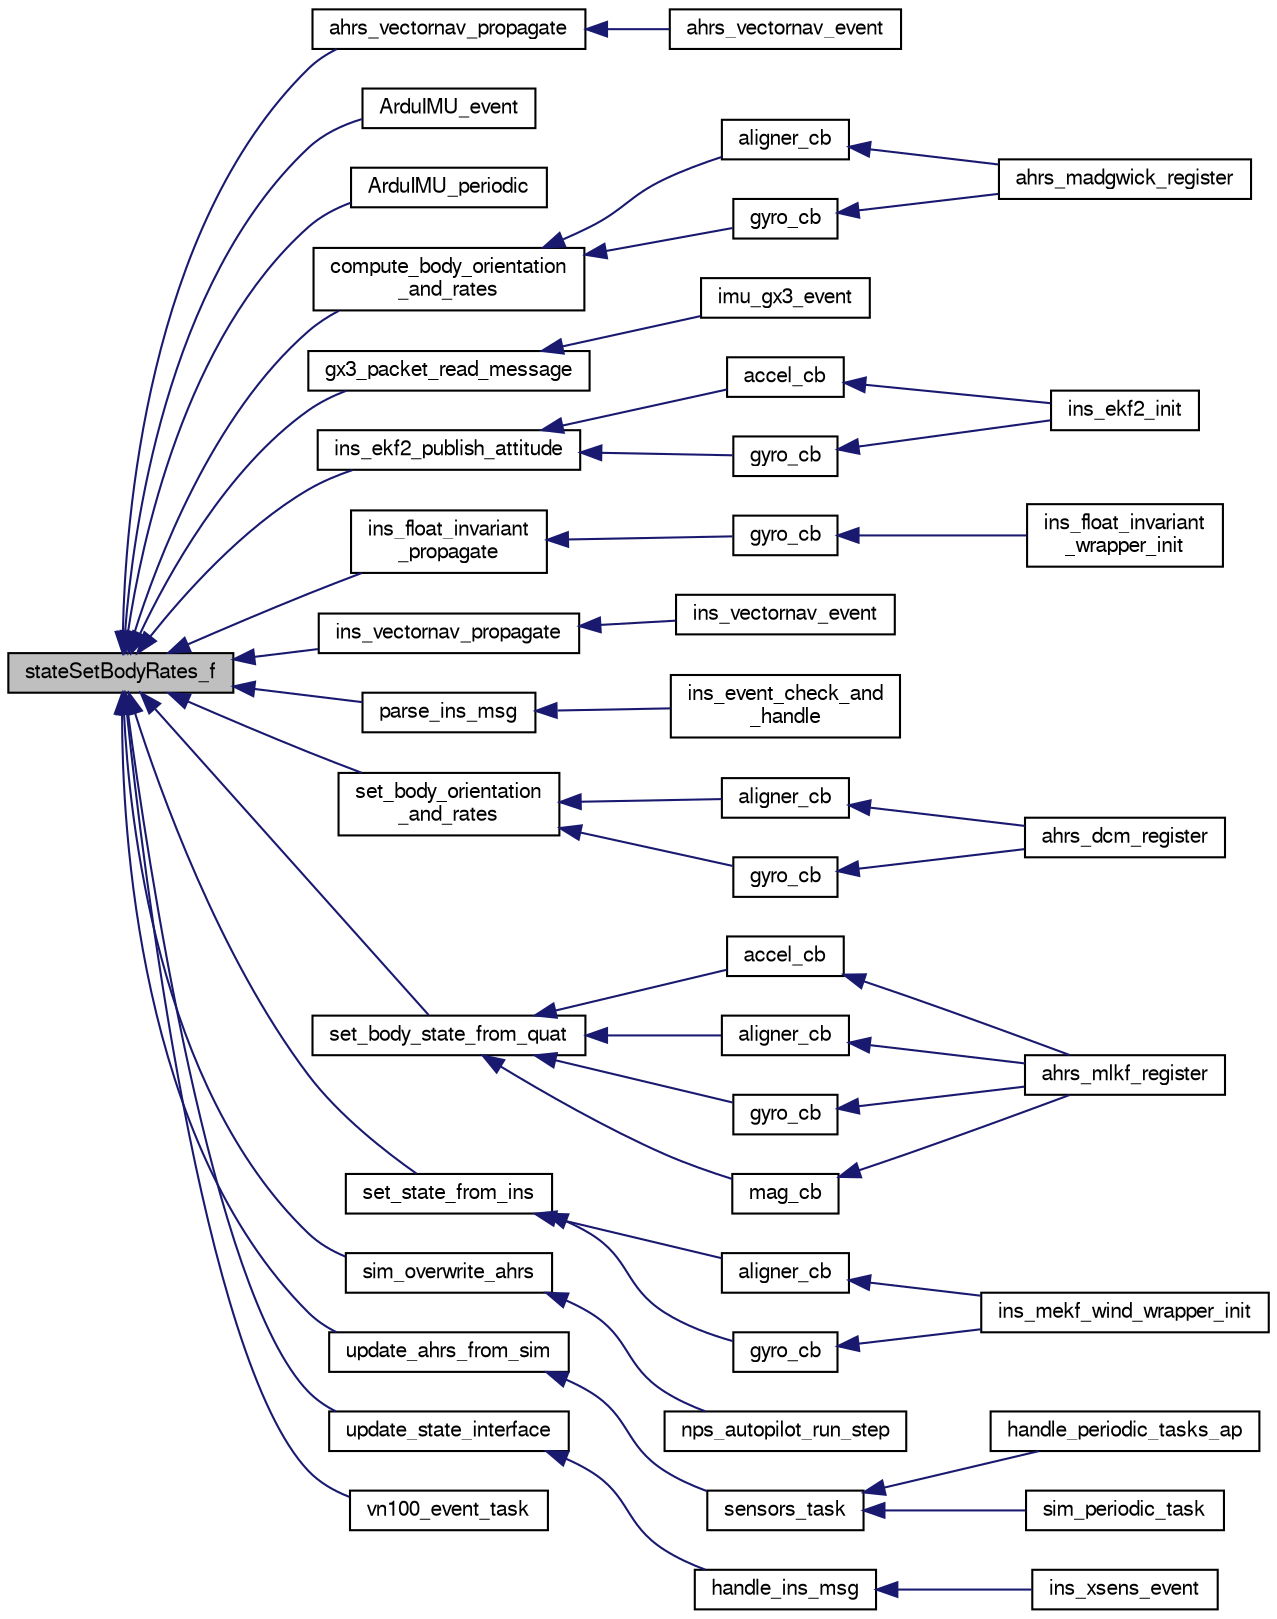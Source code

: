 digraph "stateSetBodyRates_f"
{
  edge [fontname="FreeSans",fontsize="10",labelfontname="FreeSans",labelfontsize="10"];
  node [fontname="FreeSans",fontsize="10",shape=record];
  rankdir="LR";
  Node1 [label="stateSetBodyRates_f",height=0.2,width=0.4,color="black", fillcolor="grey75", style="filled", fontcolor="black"];
  Node1 -> Node2 [dir="back",color="midnightblue",fontsize="10",style="solid",fontname="FreeSans"];
  Node2 [label="ahrs_vectornav_propagate",height=0.2,width=0.4,color="black", fillcolor="white", style="filled",URL="$ahrs__vectornav_8h.html#a372720f51165cb35510d524d12881555",tooltip="Read received data. "];
  Node2 -> Node3 [dir="back",color="midnightblue",fontsize="10",style="solid",fontname="FreeSans"];
  Node3 [label="ahrs_vectornav_event",height=0.2,width=0.4,color="black", fillcolor="white", style="filled",URL="$ahrs__vectornav_8h.html#a36bc2168f7e5f7d7a416978206b62098",tooltip="Event handling for Vectornav. "];
  Node1 -> Node4 [dir="back",color="midnightblue",fontsize="10",style="solid",fontname="FreeSans"];
  Node4 [label="ArduIMU_event",height=0.2,width=0.4,color="black", fillcolor="white", style="filled",URL="$modules_2ins_2ins__arduimu__basic_8c.html#a6f80e69d733254b945f208647409073f"];
  Node1 -> Node5 [dir="back",color="midnightblue",fontsize="10",style="solid",fontname="FreeSans"];
  Node5 [label="ArduIMU_periodic",height=0.2,width=0.4,color="black", fillcolor="white", style="filled",URL="$arch_2sim_2modules_2ins_2ins__arduimu__basic_8c.html#a9084095772fef629b46485b78cb1fd7a"];
  Node1 -> Node6 [dir="back",color="midnightblue",fontsize="10",style="solid",fontname="FreeSans"];
  Node6 [label="compute_body_orientation\l_and_rates",height=0.2,width=0.4,color="black", fillcolor="white", style="filled",URL="$ahrs__madgwick__wrapper_8c.html#a2e90a05e5a4ca369d0308bb72e68171d",tooltip="Compute body orientation and rates from imu orientation and rates. "];
  Node6 -> Node7 [dir="back",color="midnightblue",fontsize="10",style="solid",fontname="FreeSans"];
  Node7 [label="aligner_cb",height=0.2,width=0.4,color="black", fillcolor="white", style="filled",URL="$ahrs__madgwick__wrapper_8c.html#abb508f672663ab1485eae5b9e1799f21"];
  Node7 -> Node8 [dir="back",color="midnightblue",fontsize="10",style="solid",fontname="FreeSans"];
  Node8 [label="ahrs_madgwick_register",height=0.2,width=0.4,color="black", fillcolor="white", style="filled",URL="$ahrs__madgwick__wrapper_8h.html#aba61b0738249ab4a910d0b8b9c56a897"];
  Node6 -> Node9 [dir="back",color="midnightblue",fontsize="10",style="solid",fontname="FreeSans"];
  Node9 [label="gyro_cb",height=0.2,width=0.4,color="black", fillcolor="white", style="filled",URL="$ahrs__madgwick__wrapper_8c.html#a47e1ea35fdb43af72537c6c9f38b889d",tooltip="Call ahrs_madgwick_propagate on new gyro measurements. "];
  Node9 -> Node8 [dir="back",color="midnightblue",fontsize="10",style="solid",fontname="FreeSans"];
  Node1 -> Node10 [dir="back",color="midnightblue",fontsize="10",style="solid",fontname="FreeSans"];
  Node10 [label="gx3_packet_read_message",height=0.2,width=0.4,color="black", fillcolor="white", style="filled",URL="$ahrs__gx3_8h.html#acb7a83c7954119b08e90b88661889883"];
  Node10 -> Node11 [dir="back",color="midnightblue",fontsize="10",style="solid",fontname="FreeSans"];
  Node11 [label="imu_gx3_event",height=0.2,width=0.4,color="black", fillcolor="white", style="filled",URL="$ahrs__gx3_8h.html#aa9304b3a64697b585311bf38a4dc24ff"];
  Node1 -> Node12 [dir="back",color="midnightblue",fontsize="10",style="solid",fontname="FreeSans"];
  Node12 [label="ins_ekf2_publish_attitude",height=0.2,width=0.4,color="black", fillcolor="white", style="filled",URL="$ins__ekf2_8cpp.html#ad0d967646b2cb048323e8545662428ed",tooltip="Publish the attitude and get the new state Directly called after a succeslfull gyro+accel reading..."];
  Node12 -> Node13 [dir="back",color="midnightblue",fontsize="10",style="solid",fontname="FreeSans"];
  Node13 [label="accel_cb",height=0.2,width=0.4,color="black", fillcolor="white", style="filled",URL="$ins__ekf2_8cpp.html#aacd6b1869f263f90a6f1fbe777a87793"];
  Node13 -> Node14 [dir="back",color="midnightblue",fontsize="10",style="solid",fontname="FreeSans"];
  Node14 [label="ins_ekf2_init",height=0.2,width=0.4,color="black", fillcolor="white", style="filled",URL="$ins__ekf2_8h.html#a81ce9235d9748d33355fc0018197f4c4"];
  Node12 -> Node15 [dir="back",color="midnightblue",fontsize="10",style="solid",fontname="FreeSans"];
  Node15 [label="gyro_cb",height=0.2,width=0.4,color="black", fillcolor="white", style="filled",URL="$ins__ekf2_8cpp.html#a47e1ea35fdb43af72537c6c9f38b889d"];
  Node15 -> Node14 [dir="back",color="midnightblue",fontsize="10",style="solid",fontname="FreeSans"];
  Node1 -> Node16 [dir="back",color="midnightblue",fontsize="10",style="solid",fontname="FreeSans"];
  Node16 [label="ins_float_invariant\l_propagate",height=0.2,width=0.4,color="black", fillcolor="white", style="filled",URL="$ins__float__invariant_8h.html#a3295f5f304de90dd15c0465967c3b89f"];
  Node16 -> Node17 [dir="back",color="midnightblue",fontsize="10",style="solid",fontname="FreeSans"];
  Node17 [label="gyro_cb",height=0.2,width=0.4,color="black", fillcolor="white", style="filled",URL="$ins__float__invariant__wrapper_8c.html#a47e1ea35fdb43af72537c6c9f38b889d",tooltip="Call ins_float_invariant_propagate on new gyro measurements. "];
  Node17 -> Node18 [dir="back",color="midnightblue",fontsize="10",style="solid",fontname="FreeSans"];
  Node18 [label="ins_float_invariant\l_wrapper_init",height=0.2,width=0.4,color="black", fillcolor="white", style="filled",URL="$ins__float__invariant__wrapper_8h.html#abd4f3b0fcceec4de92a1ad9a7653c6f3"];
  Node1 -> Node19 [dir="back",color="midnightblue",fontsize="10",style="solid",fontname="FreeSans"];
  Node19 [label="ins_vectornav_propagate",height=0.2,width=0.4,color="black", fillcolor="white", style="filled",URL="$ins__vectornav_8h.html#a5e1e0a3cd2eead4dc89bec75e33e5618",tooltip="Propagate the received states into the vehicle state machine. "];
  Node19 -> Node20 [dir="back",color="midnightblue",fontsize="10",style="solid",fontname="FreeSans"];
  Node20 [label="ins_vectornav_event",height=0.2,width=0.4,color="black", fillcolor="white", style="filled",URL="$ins__vectornav_8h.html#abcd265b9bfefa88327260439223dba81",tooltip="Event handling for Vectornav. "];
  Node1 -> Node21 [dir="back",color="midnightblue",fontsize="10",style="solid",fontname="FreeSans"];
  Node21 [label="parse_ins_msg",height=0.2,width=0.4,color="black", fillcolor="white", style="filled",URL="$ins__module_8h.html#a8cb976f9e02352af6815c51a4b18faec"];
  Node21 -> Node22 [dir="back",color="midnightblue",fontsize="10",style="solid",fontname="FreeSans"];
  Node22 [label="ins_event_check_and\l_handle",height=0.2,width=0.4,color="black", fillcolor="white", style="filled",URL="$ins__module_8h.html#ac34266139fe4658afe3bd0992441431a",tooltip="!SITL "];
  Node1 -> Node23 [dir="back",color="midnightblue",fontsize="10",style="solid",fontname="FreeSans"];
  Node23 [label="set_body_orientation\l_and_rates",height=0.2,width=0.4,color="black", fillcolor="white", style="filled",URL="$ahrs__float__dcm__wrapper_8c.html#af37e584c40cc004e4db7af1151ff659e",tooltip="Compute body orientation and rates from imu orientation and rates. "];
  Node23 -> Node24 [dir="back",color="midnightblue",fontsize="10",style="solid",fontname="FreeSans"];
  Node24 [label="aligner_cb",height=0.2,width=0.4,color="black", fillcolor="white", style="filled",URL="$ahrs__float__dcm__wrapper_8c.html#abb508f672663ab1485eae5b9e1799f21"];
  Node24 -> Node25 [dir="back",color="midnightblue",fontsize="10",style="solid",fontname="FreeSans"];
  Node25 [label="ahrs_dcm_register",height=0.2,width=0.4,color="black", fillcolor="white", style="filled",URL="$ahrs__float__dcm__wrapper_8h.html#a18235ffdb70868861d5424fe8c4bafa5"];
  Node23 -> Node26 [dir="back",color="midnightblue",fontsize="10",style="solid",fontname="FreeSans"];
  Node26 [label="gyro_cb",height=0.2,width=0.4,color="black", fillcolor="white", style="filled",URL="$ahrs__float__dcm__wrapper_8c.html#a47e1ea35fdb43af72537c6c9f38b889d"];
  Node26 -> Node25 [dir="back",color="midnightblue",fontsize="10",style="solid",fontname="FreeSans"];
  Node1 -> Node27 [dir="back",color="midnightblue",fontsize="10",style="solid",fontname="FreeSans"];
  Node27 [label="set_body_state_from_quat",height=0.2,width=0.4,color="black", fillcolor="white", style="filled",URL="$ahrs__float__mlkf__wrapper_8c.html#abea8ede7c8ebc5179487d3464ab513bb",tooltip="Compute body orientation and rates from imu orientation and rates. "];
  Node27 -> Node28 [dir="back",color="midnightblue",fontsize="10",style="solid",fontname="FreeSans"];
  Node28 [label="accel_cb",height=0.2,width=0.4,color="black", fillcolor="white", style="filled",URL="$ahrs__float__mlkf__wrapper_8c.html#aacd6b1869f263f90a6f1fbe777a87793"];
  Node28 -> Node29 [dir="back",color="midnightblue",fontsize="10",style="solid",fontname="FreeSans"];
  Node29 [label="ahrs_mlkf_register",height=0.2,width=0.4,color="black", fillcolor="white", style="filled",URL="$ahrs__float__mlkf__wrapper_8h.html#adf9165ad7440f11e3dae35391f5844d6"];
  Node27 -> Node30 [dir="back",color="midnightblue",fontsize="10",style="solid",fontname="FreeSans"];
  Node30 [label="aligner_cb",height=0.2,width=0.4,color="black", fillcolor="white", style="filled",URL="$ahrs__float__mlkf__wrapper_8c.html#abb508f672663ab1485eae5b9e1799f21"];
  Node30 -> Node29 [dir="back",color="midnightblue",fontsize="10",style="solid",fontname="FreeSans"];
  Node27 -> Node31 [dir="back",color="midnightblue",fontsize="10",style="solid",fontname="FreeSans"];
  Node31 [label="gyro_cb",height=0.2,width=0.4,color="black", fillcolor="white", style="filled",URL="$ahrs__float__mlkf__wrapper_8c.html#a47e1ea35fdb43af72537c6c9f38b889d"];
  Node31 -> Node29 [dir="back",color="midnightblue",fontsize="10",style="solid",fontname="FreeSans"];
  Node27 -> Node32 [dir="back",color="midnightblue",fontsize="10",style="solid",fontname="FreeSans"];
  Node32 [label="mag_cb",height=0.2,width=0.4,color="black", fillcolor="white", style="filled",URL="$ahrs__float__mlkf__wrapper_8c.html#a49cc1e545848b85016af530049991c02"];
  Node32 -> Node29 [dir="back",color="midnightblue",fontsize="10",style="solid",fontname="FreeSans"];
  Node1 -> Node33 [dir="back",color="midnightblue",fontsize="10",style="solid",fontname="FreeSans"];
  Node33 [label="set_state_from_ins",height=0.2,width=0.4,color="black", fillcolor="white", style="filled",URL="$ins__mekf__wind__wrapper_8c.html#a83584ab974d0141a5807832d8d5f907a",tooltip="update state interface "];
  Node33 -> Node34 [dir="back",color="midnightblue",fontsize="10",style="solid",fontname="FreeSans"];
  Node34 [label="aligner_cb",height=0.2,width=0.4,color="black", fillcolor="white", style="filled",URL="$ins__mekf__wind__wrapper_8c.html#abb508f672663ab1485eae5b9e1799f21"];
  Node34 -> Node35 [dir="back",color="midnightblue",fontsize="10",style="solid",fontname="FreeSans"];
  Node35 [label="ins_mekf_wind_wrapper_init",height=0.2,width=0.4,color="black", fillcolor="white", style="filled",URL="$ins__mekf__wind__wrapper_8h.html#a7b3c1fefc89ec1a4ff25484626a02deb",tooltip="Init function. "];
  Node33 -> Node36 [dir="back",color="midnightblue",fontsize="10",style="solid",fontname="FreeSans"];
  Node36 [label="gyro_cb",height=0.2,width=0.4,color="black", fillcolor="white", style="filled",URL="$ins__mekf__wind__wrapper_8c.html#a47e1ea35fdb43af72537c6c9f38b889d",tooltip="Call ins_mekf_wind_propagate on new gyro measurements. "];
  Node36 -> Node35 [dir="back",color="midnightblue",fontsize="10",style="solid",fontname="FreeSans"];
  Node1 -> Node37 [dir="back",color="midnightblue",fontsize="10",style="solid",fontname="FreeSans"];
  Node37 [label="sim_overwrite_ahrs",height=0.2,width=0.4,color="black", fillcolor="white", style="filled",URL="$nps__autopilot__fixedwing_8c.html#abf3277c5d8e757db78d1d7d84cac144f"];
  Node37 -> Node38 [dir="back",color="midnightblue",fontsize="10",style="solid",fontname="FreeSans"];
  Node38 [label="nps_autopilot_run_step",height=0.2,width=0.4,color="black", fillcolor="white", style="filled",URL="$nps__autopilot__fixedwing_8c.html#a12870aaa609d4860004be3cec4c8cf2a"];
  Node1 -> Node39 [dir="back",color="midnightblue",fontsize="10",style="solid",fontname="FreeSans"];
  Node39 [label="update_ahrs_from_sim",height=0.2,width=0.4,color="black", fillcolor="white", style="filled",URL="$ahrs__sim_8h.html#a631ce4de5e99850af24482335a960acf"];
  Node39 -> Node40 [dir="back",color="midnightblue",fontsize="10",style="solid",fontname="FreeSans"];
  Node40 [label="sensors_task",height=0.2,width=0.4,color="black", fillcolor="white", style="filled",URL="$fixedwing_2main__ap_8h.html#aaae462f08bad040640b5d7d9dac4e5d3",tooltip="Run at PERIODIC_FREQUENCY (60Hz if not defined) "];
  Node40 -> Node41 [dir="back",color="midnightblue",fontsize="10",style="solid",fontname="FreeSans"];
  Node41 [label="handle_periodic_tasks_ap",height=0.2,width=0.4,color="black", fillcolor="white", style="filled",URL="$fixedwing_2main__ap_8h.html#a43fd973b44bcc2c2583cf8287048212f"];
  Node40 -> Node42 [dir="back",color="midnightblue",fontsize="10",style="solid",fontname="FreeSans"];
  Node42 [label="sim_periodic_task",height=0.2,width=0.4,color="black", fillcolor="white", style="filled",URL="$sim__ap_8c.html#a4f982dacbb35ccfc3e0fcaa64156a2a0"];
  Node1 -> Node43 [dir="back",color="midnightblue",fontsize="10",style="solid",fontname="FreeSans"];
  Node43 [label="update_state_interface",height=0.2,width=0.4,color="black", fillcolor="white", style="filled",URL="$ins__xsens_8c.html#a8011d2c59733cc2b3ba2110bf3675bde"];
  Node43 -> Node44 [dir="back",color="midnightblue",fontsize="10",style="solid",fontname="FreeSans"];
  Node44 [label="handle_ins_msg",height=0.2,width=0.4,color="black", fillcolor="white", style="filled",URL="$ins__xsens_8c.html#a01a96d75a3da02e6c7046cff96b1f7e6"];
  Node44 -> Node45 [dir="back",color="midnightblue",fontsize="10",style="solid",fontname="FreeSans"];
  Node45 [label="ins_xsens_event",height=0.2,width=0.4,color="black", fillcolor="white", style="filled",URL="$ins__xsens_8h.html#a8bfad9d883f0f0c3b3f3ae57a0d8e775"];
  Node1 -> Node46 [dir="back",color="midnightblue",fontsize="10",style="solid",fontname="FreeSans"];
  Node46 [label="vn100_event_task",height=0.2,width=0.4,color="black", fillcolor="white", style="filled",URL="$ins__vn100_8h.html#a579de7597d4a8e23e8577ca9745c385d"];
}
